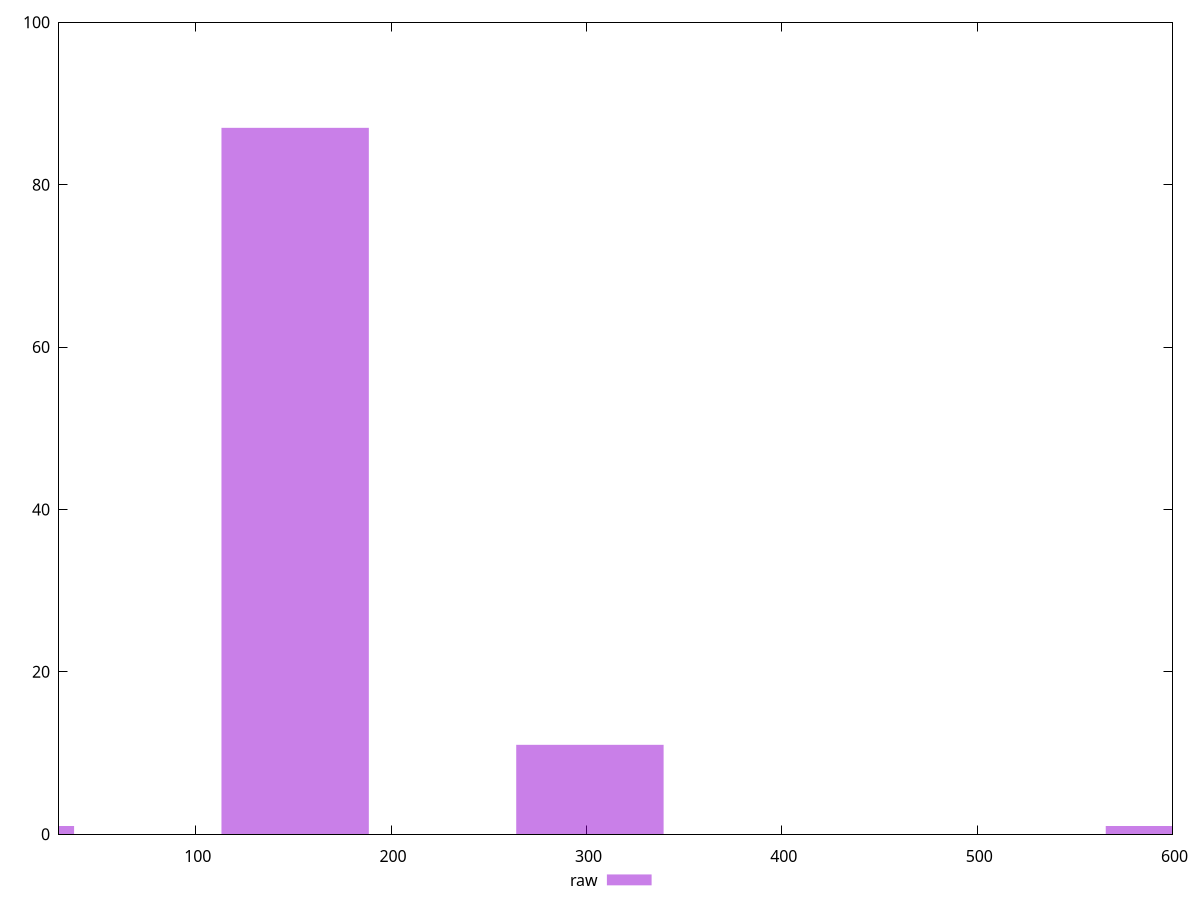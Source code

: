 reset

$raw <<EOF
603.5477975860749 1
150.88694939651873 87
0 1
301.77389879303746 11
EOF

set key outside below
set boxwidth 75.44347469825937
set xrange [30:600]
set yrange [0:100]
set style fill transparent solid 0.5 noborder
set terminal svg size 640, 490 enhanced background rgb 'white'
set output "report_00007_2020-12-11T15:55:29.892Z/uses-http2/samples/pages+cached/raw/histogram.svg"

plot $raw title "raw" with boxes

reset
